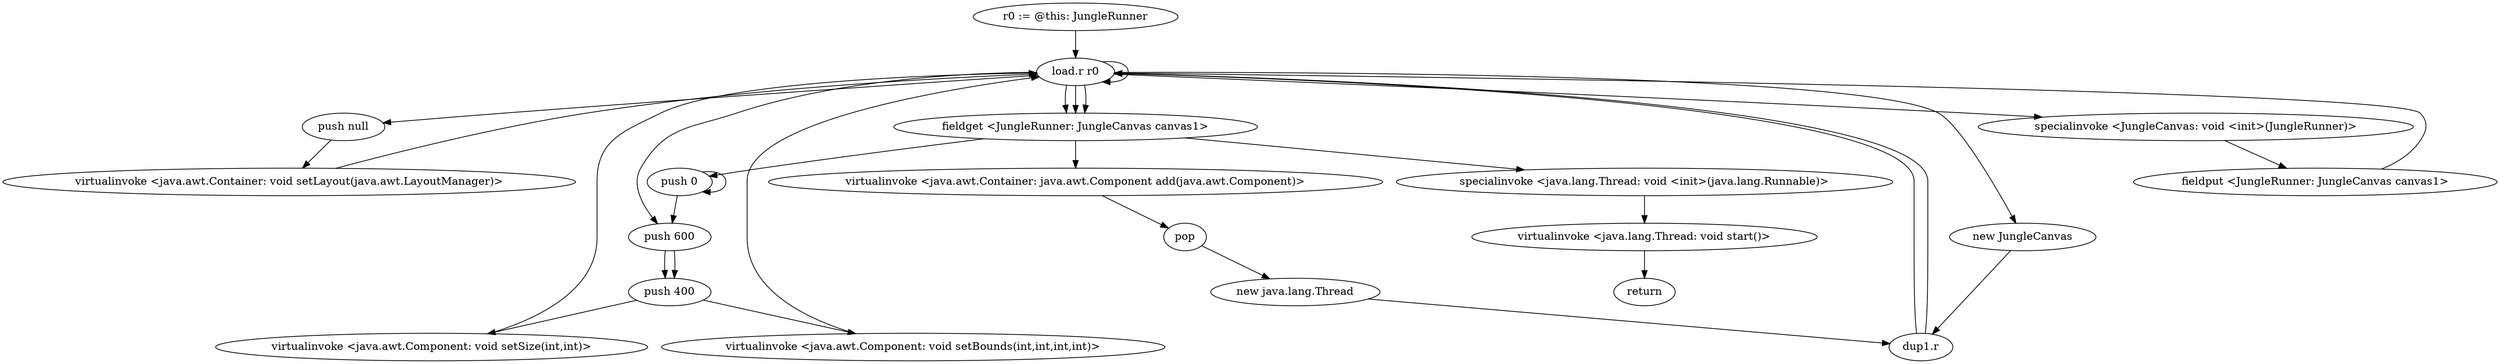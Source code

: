 digraph "" {
    "r0 := @this: JungleRunner"
    "load.r r0"
    "r0 := @this: JungleRunner"->"load.r r0";
    "push null"
    "load.r r0"->"push null";
    "virtualinvoke <java.awt.Container: void setLayout(java.awt.LayoutManager)>"
    "push null"->"virtualinvoke <java.awt.Container: void setLayout(java.awt.LayoutManager)>";
    "virtualinvoke <java.awt.Container: void setLayout(java.awt.LayoutManager)>"->"load.r r0";
    "push 600"
    "load.r r0"->"push 600";
    "push 400"
    "push 600"->"push 400";
    "virtualinvoke <java.awt.Component: void setSize(int,int)>"
    "push 400"->"virtualinvoke <java.awt.Component: void setSize(int,int)>";
    "virtualinvoke <java.awt.Component: void setSize(int,int)>"->"load.r r0";
    "new JungleCanvas"
    "load.r r0"->"new JungleCanvas";
    "dup1.r"
    "new JungleCanvas"->"dup1.r";
    "dup1.r"->"load.r r0";
    "specialinvoke <JungleCanvas: void <init>(JungleRunner)>"
    "load.r r0"->"specialinvoke <JungleCanvas: void <init>(JungleRunner)>";
    "fieldput <JungleRunner: JungleCanvas canvas1>"
    "specialinvoke <JungleCanvas: void <init>(JungleRunner)>"->"fieldput <JungleRunner: JungleCanvas canvas1>";
    "fieldput <JungleRunner: JungleCanvas canvas1>"->"load.r r0";
    "fieldget <JungleRunner: JungleCanvas canvas1>"
    "load.r r0"->"fieldget <JungleRunner: JungleCanvas canvas1>";
    "push 0"
    "fieldget <JungleRunner: JungleCanvas canvas1>"->"push 0";
    "push 0"->"push 0";
    "push 0"->"push 600";
    "push 600"->"push 400";
    "virtualinvoke <java.awt.Component: void setBounds(int,int,int,int)>"
    "push 400"->"virtualinvoke <java.awt.Component: void setBounds(int,int,int,int)>";
    "virtualinvoke <java.awt.Component: void setBounds(int,int,int,int)>"->"load.r r0";
    "load.r r0"->"load.r r0";
    "load.r r0"->"fieldget <JungleRunner: JungleCanvas canvas1>";
    "virtualinvoke <java.awt.Container: java.awt.Component add(java.awt.Component)>"
    "fieldget <JungleRunner: JungleCanvas canvas1>"->"virtualinvoke <java.awt.Container: java.awt.Component add(java.awt.Component)>";
    "pop"
    "virtualinvoke <java.awt.Container: java.awt.Component add(java.awt.Component)>"->"pop";
    "new java.lang.Thread"
    "pop"->"new java.lang.Thread";
    "new java.lang.Thread"->"dup1.r";
    "dup1.r"->"load.r r0";
    "load.r r0"->"fieldget <JungleRunner: JungleCanvas canvas1>";
    "specialinvoke <java.lang.Thread: void <init>(java.lang.Runnable)>"
    "fieldget <JungleRunner: JungleCanvas canvas1>"->"specialinvoke <java.lang.Thread: void <init>(java.lang.Runnable)>";
    "virtualinvoke <java.lang.Thread: void start()>"
    "specialinvoke <java.lang.Thread: void <init>(java.lang.Runnable)>"->"virtualinvoke <java.lang.Thread: void start()>";
    "return"
    "virtualinvoke <java.lang.Thread: void start()>"->"return";
}
